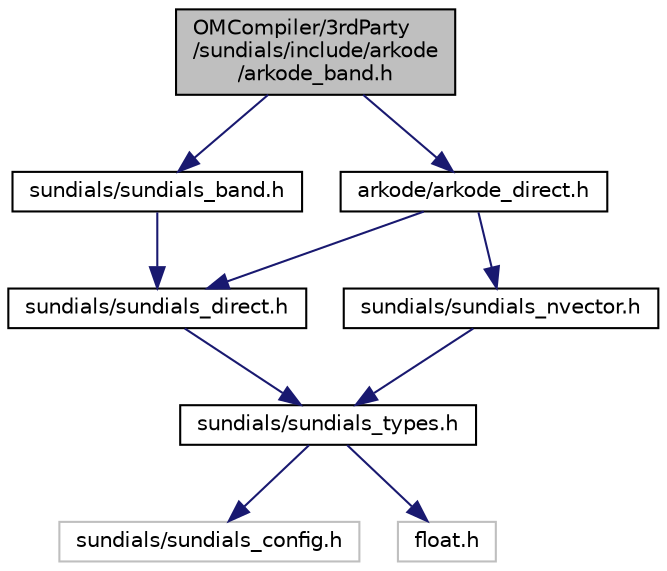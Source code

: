 digraph "OMCompiler/3rdParty/sundials/include/arkode/arkode_band.h"
{
  edge [fontname="Helvetica",fontsize="10",labelfontname="Helvetica",labelfontsize="10"];
  node [fontname="Helvetica",fontsize="10",shape=record];
  Node0 [label="OMCompiler/3rdParty\l/sundials/include/arkode\l/arkode_band.h",height=0.2,width=0.4,color="black", fillcolor="grey75", style="filled", fontcolor="black"];
  Node0 -> Node1 [color="midnightblue",fontsize="10",style="solid",fontname="Helvetica"];
  Node1 [label="arkode/arkode_direct.h",height=0.2,width=0.4,color="black", fillcolor="white", style="filled",URL="$d2/d09/arkode__direct_8h.html"];
  Node1 -> Node2 [color="midnightblue",fontsize="10",style="solid",fontname="Helvetica"];
  Node2 [label="sundials/sundials_direct.h",height=0.2,width=0.4,color="black", fillcolor="white", style="filled",URL="$da/d37/sundials__direct_8h.html"];
  Node2 -> Node3 [color="midnightblue",fontsize="10",style="solid",fontname="Helvetica"];
  Node3 [label="sundials/sundials_types.h",height=0.2,width=0.4,color="black", fillcolor="white", style="filled",URL="$d5/d47/sundials__types_8h.html"];
  Node3 -> Node4 [color="midnightblue",fontsize="10",style="solid",fontname="Helvetica"];
  Node4 [label="sundials/sundials_config.h",height=0.2,width=0.4,color="grey75", fillcolor="white", style="filled"];
  Node3 -> Node5 [color="midnightblue",fontsize="10",style="solid",fontname="Helvetica"];
  Node5 [label="float.h",height=0.2,width=0.4,color="grey75", fillcolor="white", style="filled"];
  Node1 -> Node6 [color="midnightblue",fontsize="10",style="solid",fontname="Helvetica"];
  Node6 [label="sundials/sundials_nvector.h",height=0.2,width=0.4,color="black", fillcolor="white", style="filled",URL="$dc/dc8/sundials__nvector_8h.html"];
  Node6 -> Node3 [color="midnightblue",fontsize="10",style="solid",fontname="Helvetica"];
  Node0 -> Node7 [color="midnightblue",fontsize="10",style="solid",fontname="Helvetica"];
  Node7 [label="sundials/sundials_band.h",height=0.2,width=0.4,color="black", fillcolor="white", style="filled",URL="$d6/dc6/sundials__band_8h.html"];
  Node7 -> Node2 [color="midnightblue",fontsize="10",style="solid",fontname="Helvetica"];
}
